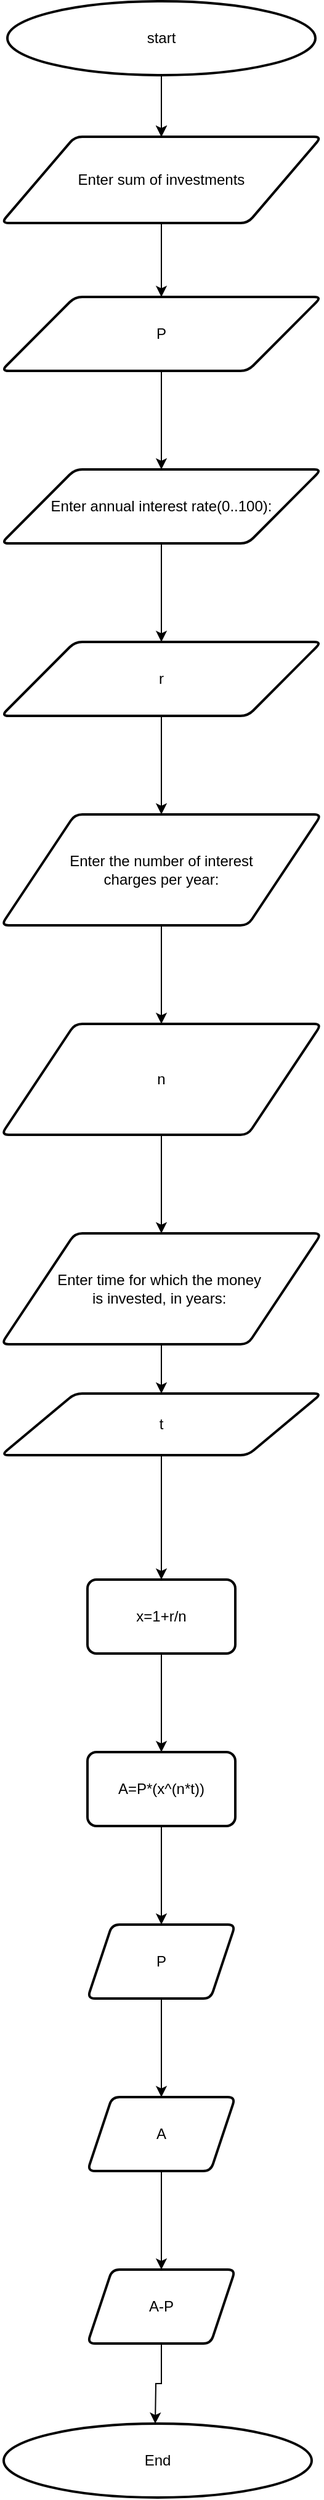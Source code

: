 <mxfile version="24.7.16">
  <diagram id="C5RBs43oDa-KdzZeNtuy" name="Page-1">
    <mxGraphModel grid="1" page="1" gridSize="10" guides="1" tooltips="1" connect="1" arrows="1" fold="1" pageScale="1" pageWidth="827" pageHeight="1169" math="0" shadow="0">
      <root>
        <mxCell id="WIyWlLk6GJQsqaUBKTNV-0" />
        <mxCell id="WIyWlLk6GJQsqaUBKTNV-1" parent="WIyWlLk6GJQsqaUBKTNV-0" />
        <mxCell id="ngQacdS0YwEaDbS6VD9E-7" value="" style="edgeStyle=orthogonalEdgeStyle;rounded=0;orthogonalLoop=1;jettySize=auto;html=1;" edge="1" parent="WIyWlLk6GJQsqaUBKTNV-1" source="ngQacdS0YwEaDbS6VD9E-0" target="ngQacdS0YwEaDbS6VD9E-9">
          <mxGeometry relative="1" as="geometry">
            <mxPoint x="140" y="130" as="targetPoint" />
          </mxGeometry>
        </mxCell>
        <mxCell id="U0ftVs9eZuMmysvxwD9k-0" value="" style="edgeStyle=orthogonalEdgeStyle;rounded=0;orthogonalLoop=1;jettySize=auto;html=1;" edge="1" parent="WIyWlLk6GJQsqaUBKTNV-1" source="ngQacdS0YwEaDbS6VD9E-0" target="ngQacdS0YwEaDbS6VD9E-9">
          <mxGeometry relative="1" as="geometry" />
        </mxCell>
        <mxCell id="ngQacdS0YwEaDbS6VD9E-0" value="start" style="strokeWidth=2;html=1;shape=mxgraph.flowchart.start_1;whiteSpace=wrap;" vertex="1" parent="WIyWlLk6GJQsqaUBKTNV-1">
          <mxGeometry x="95" y="20" width="250" height="60" as="geometry" />
        </mxCell>
        <mxCell id="ngQacdS0YwEaDbS6VD9E-12" value="" style="edgeStyle=orthogonalEdgeStyle;rounded=0;orthogonalLoop=1;jettySize=auto;html=1;" edge="1" parent="WIyWlLk6GJQsqaUBKTNV-1" source="ngQacdS0YwEaDbS6VD9E-3" target="ngQacdS0YwEaDbS6VD9E-11">
          <mxGeometry relative="1" as="geometry" />
        </mxCell>
        <mxCell id="ngQacdS0YwEaDbS6VD9E-3" value="P" style="shape=parallelogram;html=1;strokeWidth=2;perimeter=parallelogramPerimeter;whiteSpace=wrap;rounded=1;arcSize=12;size=0.23;" vertex="1" parent="WIyWlLk6GJQsqaUBKTNV-1">
          <mxGeometry x="90" y="260" width="260" height="60" as="geometry" />
        </mxCell>
        <mxCell id="ngQacdS0YwEaDbS6VD9E-10" value="" style="edgeStyle=orthogonalEdgeStyle;rounded=0;orthogonalLoop=1;jettySize=auto;html=1;" edge="1" parent="WIyWlLk6GJQsqaUBKTNV-1" source="ngQacdS0YwEaDbS6VD9E-9" target="ngQacdS0YwEaDbS6VD9E-3">
          <mxGeometry relative="1" as="geometry" />
        </mxCell>
        <mxCell id="ngQacdS0YwEaDbS6VD9E-9" value="Enter sum of investments" style="shape=parallelogram;html=1;strokeWidth=2;perimeter=parallelogramPerimeter;whiteSpace=wrap;rounded=1;arcSize=12;size=0.23;align=center;" vertex="1" parent="WIyWlLk6GJQsqaUBKTNV-1">
          <mxGeometry x="90" y="130" width="260" height="70" as="geometry" />
        </mxCell>
        <mxCell id="ngQacdS0YwEaDbS6VD9E-14" value="" style="edgeStyle=orthogonalEdgeStyle;rounded=0;orthogonalLoop=1;jettySize=auto;html=1;" edge="1" parent="WIyWlLk6GJQsqaUBKTNV-1" source="ngQacdS0YwEaDbS6VD9E-11" target="ngQacdS0YwEaDbS6VD9E-13">
          <mxGeometry relative="1" as="geometry" />
        </mxCell>
        <mxCell id="ngQacdS0YwEaDbS6VD9E-11" value="Enter annual interest rate(0..100):" style="shape=parallelogram;html=1;strokeWidth=2;perimeter=parallelogramPerimeter;whiteSpace=wrap;rounded=1;arcSize=12;size=0.23;" vertex="1" parent="WIyWlLk6GJQsqaUBKTNV-1">
          <mxGeometry x="90" y="400" width="260" height="60" as="geometry" />
        </mxCell>
        <mxCell id="ngQacdS0YwEaDbS6VD9E-18" value="" style="edgeStyle=orthogonalEdgeStyle;rounded=0;orthogonalLoop=1;jettySize=auto;html=1;" edge="1" parent="WIyWlLk6GJQsqaUBKTNV-1" source="ngQacdS0YwEaDbS6VD9E-13" target="ngQacdS0YwEaDbS6VD9E-17">
          <mxGeometry relative="1" as="geometry" />
        </mxCell>
        <mxCell id="ngQacdS0YwEaDbS6VD9E-13" value="r" style="shape=parallelogram;html=1;strokeWidth=2;perimeter=parallelogramPerimeter;whiteSpace=wrap;rounded=1;arcSize=12;size=0.23;" vertex="1" parent="WIyWlLk6GJQsqaUBKTNV-1">
          <mxGeometry x="90" y="540" width="260" height="60" as="geometry" />
        </mxCell>
        <mxCell id="ngQacdS0YwEaDbS6VD9E-20" value="" style="edgeStyle=orthogonalEdgeStyle;rounded=0;orthogonalLoop=1;jettySize=auto;html=1;" edge="1" parent="WIyWlLk6GJQsqaUBKTNV-1" source="ngQacdS0YwEaDbS6VD9E-17" target="ngQacdS0YwEaDbS6VD9E-19">
          <mxGeometry relative="1" as="geometry" />
        </mxCell>
        <mxCell id="ngQacdS0YwEaDbS6VD9E-17" value="Enter the number of interest&lt;div&gt;&amp;nbsp;charges&lt;span style=&quot;background-color: initial;&quot;&gt;&amp;nbsp;per year:&amp;nbsp;&lt;/span&gt;&lt;/div&gt;" style="shape=parallelogram;html=1;strokeWidth=2;perimeter=parallelogramPerimeter;whiteSpace=wrap;rounded=1;arcSize=12;size=0.23;" vertex="1" parent="WIyWlLk6GJQsqaUBKTNV-1">
          <mxGeometry x="90" y="680" width="260" height="90" as="geometry" />
        </mxCell>
        <mxCell id="ngQacdS0YwEaDbS6VD9E-22" value="" style="edgeStyle=orthogonalEdgeStyle;rounded=0;orthogonalLoop=1;jettySize=auto;html=1;" edge="1" parent="WIyWlLk6GJQsqaUBKTNV-1" source="ngQacdS0YwEaDbS6VD9E-19" target="ngQacdS0YwEaDbS6VD9E-21">
          <mxGeometry relative="1" as="geometry" />
        </mxCell>
        <mxCell id="ngQacdS0YwEaDbS6VD9E-19" value="n" style="shape=parallelogram;html=1;strokeWidth=2;perimeter=parallelogramPerimeter;whiteSpace=wrap;rounded=1;arcSize=12;size=0.23;" vertex="1" parent="WIyWlLk6GJQsqaUBKTNV-1">
          <mxGeometry x="90" y="850" width="260" height="90" as="geometry" />
        </mxCell>
        <mxCell id="ja0rhSZ47xQ7h9HXLt55-2" value="" style="edgeStyle=orthogonalEdgeStyle;rounded=0;orthogonalLoop=1;jettySize=auto;html=1;" edge="1" parent="WIyWlLk6GJQsqaUBKTNV-1" source="ngQacdS0YwEaDbS6VD9E-21" target="ja0rhSZ47xQ7h9HXLt55-1">
          <mxGeometry relative="1" as="geometry" />
        </mxCell>
        <mxCell id="ngQacdS0YwEaDbS6VD9E-21" value="Enter time for which the money&amp;nbsp;&lt;div&gt;is invested, in years:&amp;nbsp;&lt;/div&gt;" style="shape=parallelogram;html=1;strokeWidth=2;perimeter=parallelogramPerimeter;whiteSpace=wrap;rounded=1;arcSize=12;size=0.23;" vertex="1" parent="WIyWlLk6GJQsqaUBKTNV-1">
          <mxGeometry x="90" y="1020" width="260" height="90" as="geometry" />
        </mxCell>
        <mxCell id="ngQacdS0YwEaDbS6VD9E-29" value="" style="edgeStyle=orthogonalEdgeStyle;rounded=0;orthogonalLoop=1;jettySize=auto;html=1;" edge="1" parent="WIyWlLk6GJQsqaUBKTNV-1" source="ngQacdS0YwEaDbS6VD9E-26" target="ngQacdS0YwEaDbS6VD9E-28">
          <mxGeometry relative="1" as="geometry" />
        </mxCell>
        <mxCell id="ngQacdS0YwEaDbS6VD9E-26" value="x=1+r/n" style="whiteSpace=wrap;html=1;strokeWidth=2;rounded=1;arcSize=12;" vertex="1" parent="WIyWlLk6GJQsqaUBKTNV-1">
          <mxGeometry x="160" y="1301" width="120" height="60" as="geometry" />
        </mxCell>
        <mxCell id="ngQacdS0YwEaDbS6VD9E-31" value="" style="edgeStyle=orthogonalEdgeStyle;rounded=0;orthogonalLoop=1;jettySize=auto;html=1;" edge="1" parent="WIyWlLk6GJQsqaUBKTNV-1" source="ngQacdS0YwEaDbS6VD9E-28" target="ngQacdS0YwEaDbS6VD9E-30">
          <mxGeometry relative="1" as="geometry" />
        </mxCell>
        <mxCell id="ngQacdS0YwEaDbS6VD9E-28" value="A=P*(x^(n*t))" style="whiteSpace=wrap;html=1;strokeWidth=2;rounded=1;arcSize=12;" vertex="1" parent="WIyWlLk6GJQsqaUBKTNV-1">
          <mxGeometry x="160" y="1441" width="120" height="60" as="geometry" />
        </mxCell>
        <mxCell id="ngQacdS0YwEaDbS6VD9E-33" value="" style="edgeStyle=orthogonalEdgeStyle;rounded=0;orthogonalLoop=1;jettySize=auto;html=1;" edge="1" parent="WIyWlLk6GJQsqaUBKTNV-1" source="ngQacdS0YwEaDbS6VD9E-30" target="ngQacdS0YwEaDbS6VD9E-32">
          <mxGeometry relative="1" as="geometry" />
        </mxCell>
        <mxCell id="ngQacdS0YwEaDbS6VD9E-30" value="P" style="shape=parallelogram;perimeter=parallelogramPerimeter;whiteSpace=wrap;html=1;fixedSize=1;strokeWidth=2;rounded=1;arcSize=12;" vertex="1" parent="WIyWlLk6GJQsqaUBKTNV-1">
          <mxGeometry x="160" y="1581" width="120" height="60" as="geometry" />
        </mxCell>
        <mxCell id="ngQacdS0YwEaDbS6VD9E-36" value="" style="edgeStyle=orthogonalEdgeStyle;rounded=0;orthogonalLoop=1;jettySize=auto;html=1;" edge="1" parent="WIyWlLk6GJQsqaUBKTNV-1" source="ngQacdS0YwEaDbS6VD9E-32" target="ngQacdS0YwEaDbS6VD9E-35">
          <mxGeometry relative="1" as="geometry" />
        </mxCell>
        <mxCell id="ngQacdS0YwEaDbS6VD9E-32" value="A" style="shape=parallelogram;perimeter=parallelogramPerimeter;whiteSpace=wrap;html=1;fixedSize=1;strokeWidth=2;rounded=1;arcSize=12;" vertex="1" parent="WIyWlLk6GJQsqaUBKTNV-1">
          <mxGeometry x="160" y="1721" width="120" height="60" as="geometry" />
        </mxCell>
        <mxCell id="ngQacdS0YwEaDbS6VD9E-38" style="edgeStyle=orthogonalEdgeStyle;rounded=0;orthogonalLoop=1;jettySize=auto;html=1;" edge="1" parent="WIyWlLk6GJQsqaUBKTNV-1" source="ngQacdS0YwEaDbS6VD9E-35">
          <mxGeometry relative="1" as="geometry">
            <mxPoint x="215" y="1986" as="targetPoint" />
          </mxGeometry>
        </mxCell>
        <mxCell id="ngQacdS0YwEaDbS6VD9E-35" value="A-P" style="shape=parallelogram;perimeter=parallelogramPerimeter;whiteSpace=wrap;html=1;fixedSize=1;strokeWidth=2;rounded=1;arcSize=12;" vertex="1" parent="WIyWlLk6GJQsqaUBKTNV-1">
          <mxGeometry x="160" y="1861" width="120" height="60" as="geometry" />
        </mxCell>
        <mxCell id="ngQacdS0YwEaDbS6VD9E-37" value="End" style="strokeWidth=2;html=1;shape=mxgraph.flowchart.start_1;whiteSpace=wrap;" vertex="1" parent="WIyWlLk6GJQsqaUBKTNV-1">
          <mxGeometry x="92" y="1986" width="250" height="60" as="geometry" />
        </mxCell>
        <mxCell id="ja0rhSZ47xQ7h9HXLt55-3" style="edgeStyle=orthogonalEdgeStyle;rounded=0;orthogonalLoop=1;jettySize=auto;html=1;" edge="1" parent="WIyWlLk6GJQsqaUBKTNV-1" source="ja0rhSZ47xQ7h9HXLt55-1" target="ngQacdS0YwEaDbS6VD9E-26">
          <mxGeometry relative="1" as="geometry" />
        </mxCell>
        <mxCell id="ja0rhSZ47xQ7h9HXLt55-1" value="t" style="shape=parallelogram;html=1;strokeWidth=2;perimeter=parallelogramPerimeter;whiteSpace=wrap;rounded=1;arcSize=12;size=0.23;" vertex="1" parent="WIyWlLk6GJQsqaUBKTNV-1">
          <mxGeometry x="90" y="1150" width="260" height="50" as="geometry" />
        </mxCell>
      </root>
    </mxGraphModel>
  </diagram>
</mxfile>
